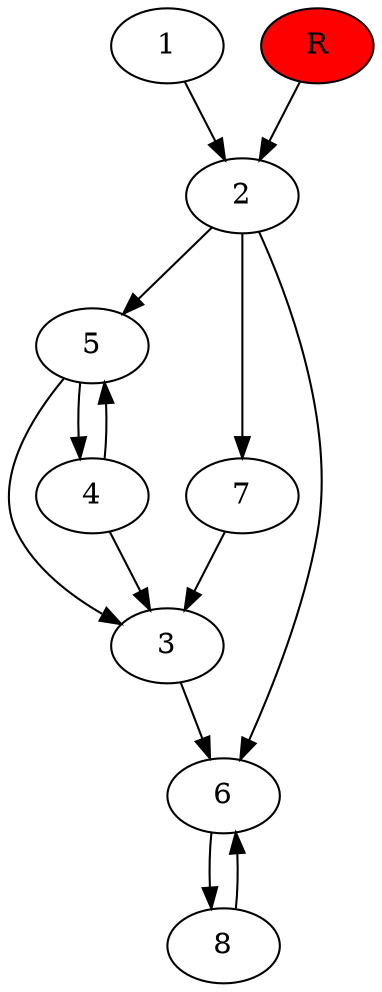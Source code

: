 digraph prb21846 {
	1
	2
	3
	4
	5
	6
	7
	8
	R [fillcolor="#ff0000" style=filled]
	1 -> 2
	2 -> 5
	2 -> 6
	2 -> 7
	3 -> 6
	4 -> 3
	4 -> 5
	5 -> 3
	5 -> 4
	6 -> 8
	7 -> 3
	8 -> 6
	R -> 2
}
